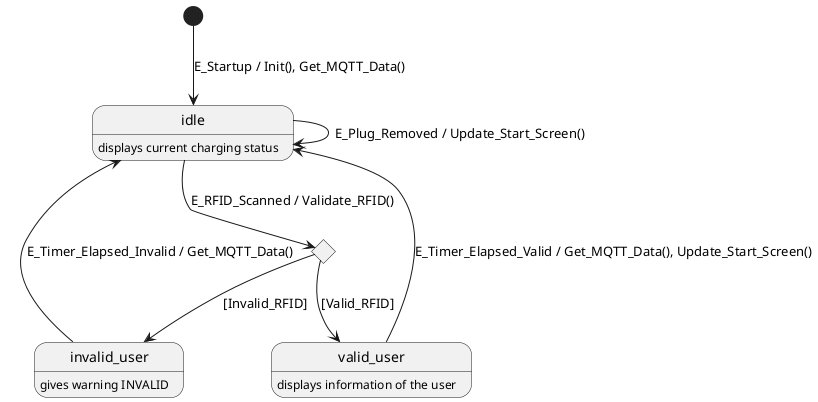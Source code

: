 @startuml GUI state machine
[*] --> idle : E_Startup / Init(), Get_MQTT_Data() 

state valid <<choice>>
idle : displays current charging status 
idle --> valid : E_RFID_Scanned / Validate_RFID()
idle --> idle : E_Plug_Removed / Update_Start_Screen()


valid --> invalid_user : [Invalid_RFID]
valid --> valid_user : [Valid_RFID]

invalid_user : gives warning INVALID 
invalid_user --> idle : E_Timer_Elapsed_Invalid / Get_MQTT_Data()

valid_user : displays information of the user
valid_user --> idle : E_Timer_Elapsed_Valid / Get_MQTT_Data(), Update_Start_Screen()


@enduml
